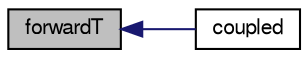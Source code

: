 digraph "forwardT"
{
  bgcolor="transparent";
  edge [fontname="FreeSans",fontsize="10",labelfontname="FreeSans",labelfontsize="10"];
  node [fontname="FreeSans",fontsize="10",shape=record];
  rankdir="LR";
  Node21 [label="forwardT",height=0.2,width=0.4,color="black", fillcolor="grey75", style="filled", fontcolor="black"];
  Node21 -> Node22 [dir="back",color="midnightblue",fontsize="10",style="solid",fontname="FreeSans"];
  Node22 [label="coupled",height=0.2,width=0.4,color="black",URL="$a22794.html#a39c01db0e66d00fe0621a0c7e5fc4ead",tooltip="Return true because this patch is coupled. "];
}
